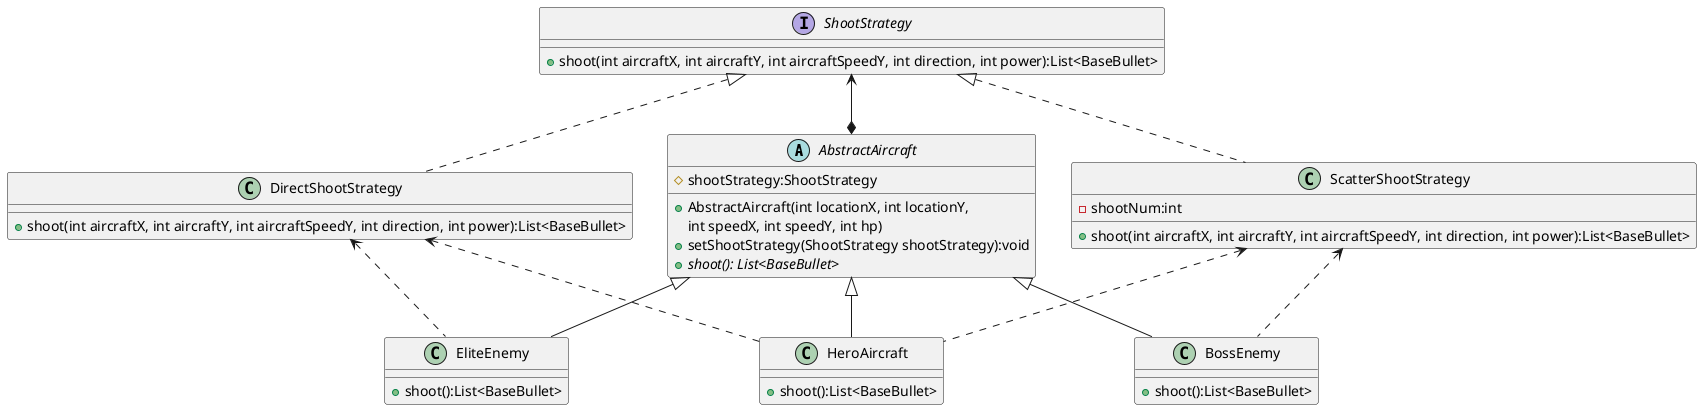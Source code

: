 @startuml StrategyPattern
'https://plantuml.com/class-diagram

abstract class AbstractAircraft
{
    # shootStrategy:ShootStrategy

    + AbstractAircraft(int locationX, int locationY,
        int speedX, int speedY, int hp)
    + setShootStrategy(ShootStrategy shootStrategy):void
    + {abstract} shoot(): List<BaseBullet>
}


class HeroAircraft {
    + shoot():List<BaseBullet>
}
AbstractAircraft <|-- HeroAircraft
DirectShootStrategy <.. HeroAircraft
ScatterShootStrategy <.. HeroAircraft

class BossEnemy {
    + shoot():List<BaseBullet>
}
AbstractAircraft <|-- BossEnemy
ScatterShootStrategy <.. BossEnemy

class EliteEnemy {
    + shoot():List<BaseBullet>
}
AbstractAircraft <|-- EliteEnemy
DirectShootStrategy <.. EliteEnemy

interface ShootStrategy{
    + shoot(int aircraftX, int aircraftY, int aircraftSpeedY, int direction, int power):List<BaseBullet>
}
ShootStrategy <--* AbstractAircraft

class ScatterShootStrategy{
    - shootNum:int

    + shoot(int aircraftX, int aircraftY, int aircraftSpeedY, int direction, int power):List<BaseBullet>
}
ShootStrategy <|.. ScatterShootStrategy

class DirectShootStrategy{
    + shoot(int aircraftX, int aircraftY, int aircraftSpeedY, int direction, int power):List<BaseBullet>
}
ShootStrategy <|.. DirectShootStrategy

@enduml